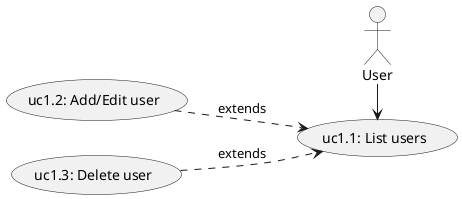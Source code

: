 
@startuml uc1_users.png

   ' Manage users
   ' ------------

   left to right direction
   actor "User" as User


   (uc1.1: List users)  as (uc1.1)
   (uc1.2: Add/Edit user)    as (uc1.2)
   (uc1.3: Delete user) as (uc1.3)


   (uc1.2) ..> (uc1.1) : extends
   (uc1.3) ..> (uc1.1) : extends

   User    -> (uc1.1)
   

@enduml
